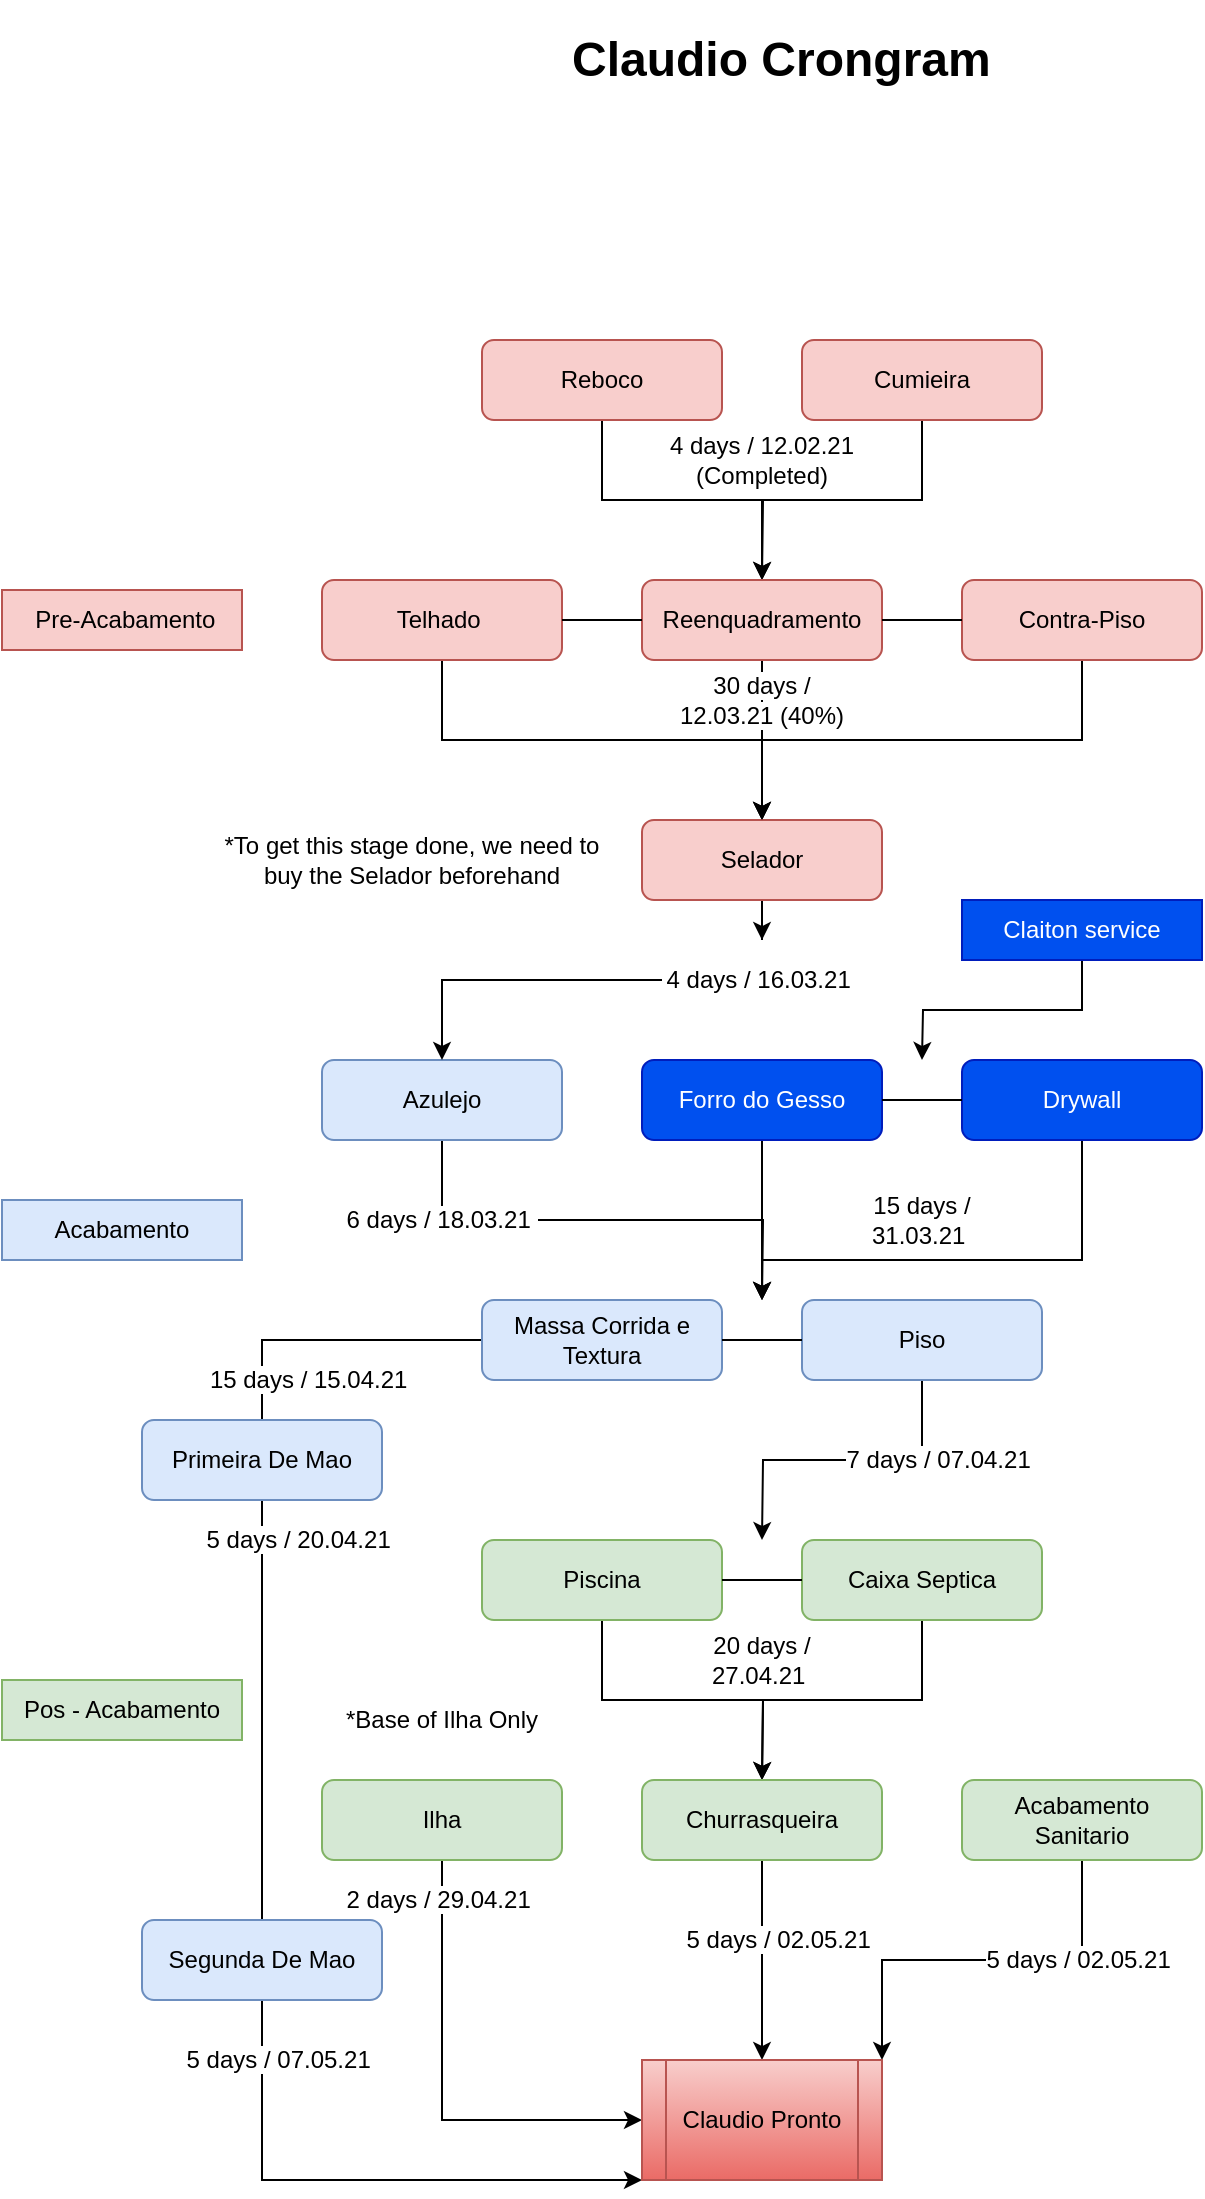 <mxfile version="14.4.2" type="github"><diagram id="C5RBs43oDa-KdzZeNtuy" name="Page-1"><mxGraphModel dx="868" dy="425" grid="1" gridSize="10" guides="1" tooltips="1" connect="1" arrows="1" fold="1" page="1" pageScale="1" pageWidth="827" pageHeight="1169" math="0" shadow="0"><root><mxCell id="WIyWlLk6GJQsqaUBKTNV-0"/><mxCell id="WIyWlLk6GJQsqaUBKTNV-1" parent="WIyWlLk6GJQsqaUBKTNV-0"/><mxCell id="syaUVqnRFvVhjAQLs_3b-37" style="edgeStyle=orthogonalEdgeStyle;rounded=0;orthogonalLoop=1;jettySize=auto;html=1;exitX=0.5;exitY=1;exitDx=0;exitDy=0;entryX=0.5;entryY=0;entryDx=0;entryDy=0;" parent="WIyWlLk6GJQsqaUBKTNV-1" source="WIyWlLk6GJQsqaUBKTNV-3" target="syaUVqnRFvVhjAQLs_3b-2" edge="1"><mxGeometry relative="1" as="geometry"/></mxCell><mxCell id="WIyWlLk6GJQsqaUBKTNV-3" value="Reboco" style="rounded=1;whiteSpace=wrap;html=1;fontSize=12;glass=0;strokeWidth=1;shadow=0;fillColor=#f8cecc;strokeColor=#b85450;" parent="WIyWlLk6GJQsqaUBKTNV-1" vertex="1"><mxGeometry x="280" y="200" width="120" height="40" as="geometry"/></mxCell><mxCell id="syaUVqnRFvVhjAQLs_3b-0" value="&amp;nbsp;Pre-Acabamento" style="text;html=1;strokeColor=#b85450;fillColor=#f8cecc;align=center;verticalAlign=middle;whiteSpace=wrap;rounded=0;" parent="WIyWlLk6GJQsqaUBKTNV-1" vertex="1"><mxGeometry x="40" y="325" width="120" height="30" as="geometry"/></mxCell><mxCell id="syaUVqnRFvVhjAQLs_3b-38" style="edgeStyle=orthogonalEdgeStyle;rounded=0;orthogonalLoop=1;jettySize=auto;html=1;exitX=0.5;exitY=1;exitDx=0;exitDy=0;" parent="WIyWlLk6GJQsqaUBKTNV-1" source="syaUVqnRFvVhjAQLs_3b-1" edge="1"><mxGeometry relative="1" as="geometry"><mxPoint x="420" y="320" as="targetPoint"/></mxGeometry></mxCell><mxCell id="syaUVqnRFvVhjAQLs_3b-1" value="Cumieira" style="rounded=1;whiteSpace=wrap;html=1;fontSize=12;glass=0;strokeWidth=1;shadow=0;fillColor=#f8cecc;strokeColor=#b85450;" parent="WIyWlLk6GJQsqaUBKTNV-1" vertex="1"><mxGeometry x="440" y="200" width="120" height="40" as="geometry"/></mxCell><mxCell id="syaUVqnRFvVhjAQLs_3b-40" style="edgeStyle=orthogonalEdgeStyle;rounded=0;orthogonalLoop=1;jettySize=auto;html=1;exitX=0.5;exitY=1;exitDx=0;exitDy=0;entryX=0.5;entryY=0;entryDx=0;entryDy=0;" parent="WIyWlLk6GJQsqaUBKTNV-1" source="syaUVqnRFvVhjAQLs_3b-2" target="syaUVqnRFvVhjAQLs_3b-7" edge="1"><mxGeometry relative="1" as="geometry"/></mxCell><mxCell id="syaUVqnRFvVhjAQLs_3b-2" value="Reenquadramento" style="rounded=1;whiteSpace=wrap;html=1;fontSize=12;glass=0;strokeWidth=1;shadow=0;fillColor=#f8cecc;strokeColor=#b85450;" parent="WIyWlLk6GJQsqaUBKTNV-1" vertex="1"><mxGeometry x="360" y="320" width="120" height="40" as="geometry"/></mxCell><mxCell id="syaUVqnRFvVhjAQLs_3b-39" style="edgeStyle=orthogonalEdgeStyle;rounded=0;orthogonalLoop=1;jettySize=auto;html=1;entryX=0.5;entryY=0;entryDx=0;entryDy=0;" parent="WIyWlLk6GJQsqaUBKTNV-1" source="syaUVqnRFvVhjAQLs_3b-4" target="syaUVqnRFvVhjAQLs_3b-7" edge="1"><mxGeometry relative="1" as="geometry"><Array as="points"><mxPoint x="260" y="400"/><mxPoint x="420" y="400"/></Array></mxGeometry></mxCell><mxCell id="syaUVqnRFvVhjAQLs_3b-4" value="Telhado&amp;nbsp;" style="rounded=1;whiteSpace=wrap;html=1;fontSize=12;glass=0;strokeWidth=1;shadow=0;fillColor=#f8cecc;strokeColor=#b85450;" parent="WIyWlLk6GJQsqaUBKTNV-1" vertex="1"><mxGeometry x="200" y="320" width="120" height="40" as="geometry"/></mxCell><mxCell id="syaUVqnRFvVhjAQLs_3b-77" style="edgeStyle=orthogonalEdgeStyle;rounded=0;orthogonalLoop=1;jettySize=auto;html=1;exitX=0.5;exitY=1;exitDx=0;exitDy=0;" parent="WIyWlLk6GJQsqaUBKTNV-1" source="syaUVqnRFvVhjAQLs_3b-7" target="syaUVqnRFvVhjAQLs_3b-64" edge="1"><mxGeometry relative="1" as="geometry"/></mxCell><mxCell id="syaUVqnRFvVhjAQLs_3b-7" value="Selador" style="rounded=1;whiteSpace=wrap;html=1;fontSize=12;glass=0;strokeWidth=1;shadow=0;fillColor=#f8cecc;strokeColor=#b85450;" parent="WIyWlLk6GJQsqaUBKTNV-1" vertex="1"><mxGeometry x="360" y="440" width="120" height="40" as="geometry"/></mxCell><mxCell id="syaUVqnRFvVhjAQLs_3b-41" style="edgeStyle=orthogonalEdgeStyle;rounded=0;orthogonalLoop=1;jettySize=auto;html=1;exitX=0.5;exitY=1;exitDx=0;exitDy=0;entryX=0.5;entryY=0;entryDx=0;entryDy=0;" parent="WIyWlLk6GJQsqaUBKTNV-1" source="syaUVqnRFvVhjAQLs_3b-8" target="syaUVqnRFvVhjAQLs_3b-7" edge="1"><mxGeometry relative="1" as="geometry"/></mxCell><mxCell id="syaUVqnRFvVhjAQLs_3b-8" value="Contra-Piso" style="rounded=1;whiteSpace=wrap;html=1;fontSize=12;glass=0;strokeWidth=1;shadow=0;fillColor=#f8cecc;strokeColor=#b85450;" parent="WIyWlLk6GJQsqaUBKTNV-1" vertex="1"><mxGeometry x="520" y="320" width="120" height="40" as="geometry"/></mxCell><mxCell id="syaUVqnRFvVhjAQLs_3b-12" value="Acabamento" style="text;html=1;strokeColor=#6c8ebf;fillColor=#dae8fc;align=center;verticalAlign=middle;whiteSpace=wrap;rounded=0;" parent="WIyWlLk6GJQsqaUBKTNV-1" vertex="1"><mxGeometry x="40" y="630" width="120" height="30" as="geometry"/></mxCell><mxCell id="syaUVqnRFvVhjAQLs_3b-83" style="edgeStyle=orthogonalEdgeStyle;rounded=0;orthogonalLoop=1;jettySize=auto;html=1;exitX=0.5;exitY=1;exitDx=0;exitDy=0;" parent="WIyWlLk6GJQsqaUBKTNV-1" source="syaUVqnRFvVhjAQLs_3b-14" edge="1"><mxGeometry relative="1" as="geometry"><mxPoint x="420" y="680" as="targetPoint"/></mxGeometry></mxCell><mxCell id="syaUVqnRFvVhjAQLs_3b-14" value="Azulejo" style="rounded=1;whiteSpace=wrap;html=1;fontSize=12;glass=0;strokeWidth=1;shadow=0;fillColor=#dae8fc;strokeColor=#6c8ebf;" parent="WIyWlLk6GJQsqaUBKTNV-1" vertex="1"><mxGeometry x="200" y="560" width="120" height="40" as="geometry"/></mxCell><mxCell id="syaUVqnRFvVhjAQLs_3b-44" style="edgeStyle=orthogonalEdgeStyle;rounded=0;orthogonalLoop=1;jettySize=auto;html=1;exitX=0.5;exitY=1;exitDx=0;exitDy=0;" parent="WIyWlLk6GJQsqaUBKTNV-1" source="syaUVqnRFvVhjAQLs_3b-15" edge="1"><mxGeometry relative="1" as="geometry"><mxPoint x="420" y="680" as="targetPoint"/></mxGeometry></mxCell><mxCell id="syaUVqnRFvVhjAQLs_3b-15" value="Forro do Gesso" style="rounded=1;whiteSpace=wrap;html=1;fontSize=12;glass=0;strokeWidth=1;shadow=0;fillColor=#0050ef;strokeColor=#001DBC;fontColor=#ffffff;" parent="WIyWlLk6GJQsqaUBKTNV-1" vertex="1"><mxGeometry x="360" y="560" width="120" height="40" as="geometry"/></mxCell><mxCell id="syaUVqnRFvVhjAQLs_3b-48" style="edgeStyle=orthogonalEdgeStyle;rounded=0;orthogonalLoop=1;jettySize=auto;html=1;exitX=0.5;exitY=1;exitDx=0;exitDy=0;" parent="WIyWlLk6GJQsqaUBKTNV-1" source="syaUVqnRFvVhjAQLs_3b-19" edge="1"><mxGeometry relative="1" as="geometry"><mxPoint x="420" y="800" as="targetPoint"/></mxGeometry></mxCell><mxCell id="syaUVqnRFvVhjAQLs_3b-19" value="Piso" style="rounded=1;whiteSpace=wrap;html=1;fontSize=12;glass=0;strokeWidth=1;shadow=0;fillColor=#dae8fc;strokeColor=#6c8ebf;" parent="WIyWlLk6GJQsqaUBKTNV-1" vertex="1"><mxGeometry x="440" y="680" width="120" height="40" as="geometry"/></mxCell><mxCell id="syaUVqnRFvVhjAQLs_3b-47" style="edgeStyle=orthogonalEdgeStyle;rounded=0;orthogonalLoop=1;jettySize=auto;html=1;exitX=0.5;exitY=1;exitDx=0;exitDy=0;" parent="WIyWlLk6GJQsqaUBKTNV-1" source="syaUVqnRFvVhjAQLs_3b-20" edge="1"><mxGeometry relative="1" as="geometry"><mxPoint x="420" y="680" as="targetPoint"/><Array as="points"><mxPoint x="580" y="660"/><mxPoint x="420" y="660"/></Array></mxGeometry></mxCell><mxCell id="syaUVqnRFvVhjAQLs_3b-20" value="Drywall" style="rounded=1;whiteSpace=wrap;html=1;fontSize=12;glass=0;strokeWidth=1;shadow=0;fillColor=#0050ef;strokeColor=#001DBC;fontColor=#ffffff;" parent="WIyWlLk6GJQsqaUBKTNV-1" vertex="1"><mxGeometry x="520" y="560" width="120" height="40" as="geometry"/></mxCell><mxCell id="syaUVqnRFvVhjAQLs_3b-88" style="edgeStyle=orthogonalEdgeStyle;rounded=0;orthogonalLoop=1;jettySize=auto;html=1;exitX=0;exitY=0.5;exitDx=0;exitDy=0;entryX=0;entryY=1;entryDx=0;entryDy=0;" parent="WIyWlLk6GJQsqaUBKTNV-1" source="syaUVqnRFvVhjAQLs_3b-22" target="syaUVqnRFvVhjAQLs_3b-101" edge="1"><mxGeometry relative="1" as="geometry"><mxPoint x="240" y="1064" as="targetPoint"/><Array as="points"><mxPoint x="170" y="700"/><mxPoint x="170" y="1120"/></Array></mxGeometry></mxCell><mxCell id="syaUVqnRFvVhjAQLs_3b-22" value="Massa Corrida e Textura" style="rounded=1;whiteSpace=wrap;html=1;fontSize=12;glass=0;strokeWidth=1;shadow=0;fillColor=#dae8fc;strokeColor=#6c8ebf;" parent="WIyWlLk6GJQsqaUBKTNV-1" vertex="1"><mxGeometry x="280" y="680" width="120" height="40" as="geometry"/></mxCell><mxCell id="syaUVqnRFvVhjAQLs_3b-27" value="Pos - Acabamento" style="text;html=1;strokeColor=#82b366;fillColor=#d5e8d4;align=center;verticalAlign=middle;whiteSpace=wrap;rounded=0;" parent="WIyWlLk6GJQsqaUBKTNV-1" vertex="1"><mxGeometry x="40" y="870" width="120" height="30" as="geometry"/></mxCell><mxCell id="syaUVqnRFvVhjAQLs_3b-90" style="edgeStyle=orthogonalEdgeStyle;rounded=0;orthogonalLoop=1;jettySize=auto;html=1;exitX=0.5;exitY=1;exitDx=0;exitDy=0;" parent="WIyWlLk6GJQsqaUBKTNV-1" source="syaUVqnRFvVhjAQLs_3b-28" edge="1"><mxGeometry relative="1" as="geometry"><mxPoint x="420" y="920" as="targetPoint"/></mxGeometry></mxCell><mxCell id="syaUVqnRFvVhjAQLs_3b-28" value="Piscina" style="rounded=1;whiteSpace=wrap;html=1;fontSize=12;glass=0;strokeWidth=1;shadow=0;fillColor=#d5e8d4;strokeColor=#82b366;" parent="WIyWlLk6GJQsqaUBKTNV-1" vertex="1"><mxGeometry x="280" y="800" width="120" height="40" as="geometry"/></mxCell><mxCell id="syaUVqnRFvVhjAQLs_3b-92" style="edgeStyle=orthogonalEdgeStyle;rounded=0;orthogonalLoop=1;jettySize=auto;html=1;exitX=0.5;exitY=1;exitDx=0;exitDy=0;entryX=1;entryY=0;entryDx=0;entryDy=0;" parent="WIyWlLk6GJQsqaUBKTNV-1" source="syaUVqnRFvVhjAQLs_3b-29" target="syaUVqnRFvVhjAQLs_3b-101" edge="1"><mxGeometry relative="1" as="geometry"><mxPoint x="440" y="1060" as="targetPoint"/></mxGeometry></mxCell><mxCell id="syaUVqnRFvVhjAQLs_3b-29" value="Acabamento Sanitario" style="rounded=1;whiteSpace=wrap;html=1;fontSize=12;glass=0;strokeWidth=1;shadow=0;fillColor=#d5e8d4;strokeColor=#82b366;" parent="WIyWlLk6GJQsqaUBKTNV-1" vertex="1"><mxGeometry x="520" y="920" width="120" height="40" as="geometry"/></mxCell><mxCell id="syaUVqnRFvVhjAQLs_3b-55" style="edgeStyle=orthogonalEdgeStyle;rounded=0;orthogonalLoop=1;jettySize=auto;html=1;exitX=0.5;exitY=1;exitDx=0;exitDy=0;" parent="WIyWlLk6GJQsqaUBKTNV-1" source="syaUVqnRFvVhjAQLs_3b-30" edge="1"><mxGeometry relative="1" as="geometry"><mxPoint x="420" y="920" as="targetPoint"/></mxGeometry></mxCell><mxCell id="syaUVqnRFvVhjAQLs_3b-30" value="Caixa Septica" style="rounded=1;whiteSpace=wrap;html=1;fontSize=12;glass=0;strokeWidth=1;shadow=0;fillColor=#d5e8d4;strokeColor=#82b366;" parent="WIyWlLk6GJQsqaUBKTNV-1" vertex="1"><mxGeometry x="440" y="800" width="120" height="40" as="geometry"/></mxCell><mxCell id="syaUVqnRFvVhjAQLs_3b-104" style="edgeStyle=orthogonalEdgeStyle;rounded=0;orthogonalLoop=1;jettySize=auto;html=1;exitX=0.5;exitY=1;exitDx=0;exitDy=0;entryX=0;entryY=0.5;entryDx=0;entryDy=0;" parent="WIyWlLk6GJQsqaUBKTNV-1" source="syaUVqnRFvVhjAQLs_3b-31" target="syaUVqnRFvVhjAQLs_3b-101" edge="1"><mxGeometry relative="1" as="geometry"/></mxCell><mxCell id="syaUVqnRFvVhjAQLs_3b-31" value="Ilha" style="rounded=1;whiteSpace=wrap;html=1;fontSize=12;glass=0;strokeWidth=1;shadow=0;fillColor=#d5e8d4;strokeColor=#82b366;" parent="WIyWlLk6GJQsqaUBKTNV-1" vertex="1"><mxGeometry x="200" y="920" width="120" height="40" as="geometry"/></mxCell><mxCell id="syaUVqnRFvVhjAQLs_3b-103" style="edgeStyle=orthogonalEdgeStyle;rounded=0;orthogonalLoop=1;jettySize=auto;html=1;exitX=0.5;exitY=1;exitDx=0;exitDy=0;entryX=0.5;entryY=0;entryDx=0;entryDy=0;" parent="WIyWlLk6GJQsqaUBKTNV-1" source="syaUVqnRFvVhjAQLs_3b-33" target="syaUVqnRFvVhjAQLs_3b-101" edge="1"><mxGeometry relative="1" as="geometry"/></mxCell><mxCell id="syaUVqnRFvVhjAQLs_3b-33" value="Churrasqueira" style="rounded=1;whiteSpace=wrap;html=1;fontSize=12;glass=0;strokeWidth=1;shadow=0;fillColor=#d5e8d4;strokeColor=#82b366;" parent="WIyWlLk6GJQsqaUBKTNV-1" vertex="1"><mxGeometry x="360" y="920" width="120" height="40" as="geometry"/></mxCell><mxCell id="syaUVqnRFvVhjAQLs_3b-61" value="&lt;h1&gt;Claudio Crongram&lt;/h1&gt;&lt;p&gt;&lt;br&gt;&lt;/p&gt;" style="text;html=1;strokeColor=none;fillColor=none;spacing=5;spacingTop=-20;whiteSpace=wrap;overflow=hidden;rounded=0;" parent="WIyWlLk6GJQsqaUBKTNV-1" vertex="1"><mxGeometry x="320" y="40" width="280" height="120" as="geometry"/></mxCell><mxCell id="syaUVqnRFvVhjAQLs_3b-62" value="4 days / 12.02.21 (Completed)&lt;br&gt;" style="text;html=1;strokeColor=none;fillColor=none;align=center;verticalAlign=middle;whiteSpace=wrap;rounded=0;" parent="WIyWlLk6GJQsqaUBKTNV-1" vertex="1"><mxGeometry x="370" y="240" width="100" height="40" as="geometry"/></mxCell><mxCell id="syaUVqnRFvVhjAQLs_3b-74" style="edgeStyle=orthogonalEdgeStyle;rounded=0;orthogonalLoop=1;jettySize=auto;html=1;entryX=0.5;entryY=0;entryDx=0;entryDy=0;" parent="WIyWlLk6GJQsqaUBKTNV-1" source="syaUVqnRFvVhjAQLs_3b-64" target="syaUVqnRFvVhjAQLs_3b-14" edge="1"><mxGeometry relative="1" as="geometry"/></mxCell><mxCell id="syaUVqnRFvVhjAQLs_3b-64" value="&lt;span style=&quot;background-color: rgb(255 , 255 , 255)&quot;&gt;4 days / 16.03.21&amp;nbsp;&lt;/span&gt;" style="text;html=1;align=center;verticalAlign=middle;whiteSpace=wrap;rounded=0;" parent="WIyWlLk6GJQsqaUBKTNV-1" vertex="1"><mxGeometry x="370" y="500" width="100" height="40" as="geometry"/></mxCell><mxCell id="syaUVqnRFvVhjAQLs_3b-63" value="&lt;span style=&quot;background-color: rgb(255 , 255 , 255)&quot;&gt;30 days / 12.03.21 (40%)&lt;/span&gt;" style="text;html=1;align=center;verticalAlign=middle;whiteSpace=wrap;rounded=0;" parent="WIyWlLk6GJQsqaUBKTNV-1" vertex="1"><mxGeometry x="370" y="360" width="100" height="40" as="geometry"/></mxCell><mxCell id="syaUVqnRFvVhjAQLs_3b-67" value="*To get this stage done, we need to buy the Selador beforehand" style="text;html=1;strokeColor=none;fillColor=none;align=center;verticalAlign=middle;whiteSpace=wrap;rounded=0;" parent="WIyWlLk6GJQsqaUBKTNV-1" vertex="1"><mxGeometry x="150" y="445" width="190" height="30" as="geometry"/></mxCell><mxCell id="syaUVqnRFvVhjAQLs_3b-68" value="&lt;span style=&quot;background-color: rgb(255 , 255 , 255)&quot;&gt;20 days / 27.04.21&amp;nbsp;&lt;/span&gt;" style="text;html=1;align=center;verticalAlign=middle;whiteSpace=wrap;rounded=0;" parent="WIyWlLk6GJQsqaUBKTNV-1" vertex="1"><mxGeometry x="370" y="840" width="100" height="40" as="geometry"/></mxCell><mxCell id="syaUVqnRFvVhjAQLs_3b-69" value="&lt;span style=&quot;background-color: rgb(255 , 255 , 255)&quot;&gt;15 days / 31.03.21&amp;nbsp;&lt;/span&gt;" style="text;html=1;align=center;verticalAlign=middle;whiteSpace=wrap;rounded=0;" parent="WIyWlLk6GJQsqaUBKTNV-1" vertex="1"><mxGeometry x="450" y="620" width="100" height="40" as="geometry"/></mxCell><mxCell id="syaUVqnRFvVhjAQLs_3b-81" style="edgeStyle=orthogonalEdgeStyle;rounded=0;orthogonalLoop=1;jettySize=auto;html=1;exitX=0.5;exitY=1;exitDx=0;exitDy=0;" parent="WIyWlLk6GJQsqaUBKTNV-1" source="syaUVqnRFvVhjAQLs_3b-73" edge="1"><mxGeometry relative="1" as="geometry"><mxPoint x="500" y="560" as="targetPoint"/></mxGeometry></mxCell><mxCell id="syaUVqnRFvVhjAQLs_3b-73" value="Claiton service" style="text;html=1;strokeColor=#001DBC;fillColor=#0050ef;align=center;verticalAlign=middle;whiteSpace=wrap;rounded=0;fontColor=#ffffff;" parent="WIyWlLk6GJQsqaUBKTNV-1" vertex="1"><mxGeometry x="520" y="480" width="120" height="30" as="geometry"/></mxCell><mxCell id="syaUVqnRFvVhjAQLs_3b-70" value="&lt;span style=&quot;background-color: rgb(255 , 255 , 255)&quot;&gt;6 days / 18.03.21&amp;nbsp;&lt;/span&gt;" style="text;html=1;align=center;verticalAlign=middle;whiteSpace=wrap;rounded=0;" parent="WIyWlLk6GJQsqaUBKTNV-1" vertex="1"><mxGeometry x="210" y="620" width="100" height="40" as="geometry"/></mxCell><mxCell id="syaUVqnRFvVhjAQLs_3b-84" value="&lt;span style=&quot;background-color: rgb(255 , 255 , 255)&quot;&gt;2 days / 29.04.21&amp;nbsp;&lt;/span&gt;" style="text;html=1;align=center;verticalAlign=middle;whiteSpace=wrap;rounded=0;" parent="WIyWlLk6GJQsqaUBKTNV-1" vertex="1"><mxGeometry x="210" y="960" width="100" height="40" as="geometry"/></mxCell><mxCell id="syaUVqnRFvVhjAQLs_3b-85" value="&lt;span style=&quot;background-color: rgb(255 , 255 , 255)&quot;&gt;7 days / 07.04.21&amp;nbsp;&lt;/span&gt;" style="text;html=1;align=center;verticalAlign=middle;whiteSpace=wrap;rounded=0;" parent="WIyWlLk6GJQsqaUBKTNV-1" vertex="1"><mxGeometry x="460" y="730" width="100" height="60" as="geometry"/></mxCell><mxCell id="syaUVqnRFvVhjAQLs_3b-94" value="&lt;span style=&quot;background-color: rgb(255 , 255 , 255)&quot;&gt;15 days / 15.04.21&amp;nbsp;&lt;/span&gt;" style="text;html=1;align=center;verticalAlign=middle;whiteSpace=wrap;rounded=0;" parent="WIyWlLk6GJQsqaUBKTNV-1" vertex="1"><mxGeometry x="130" y="700" width="130" height="40" as="geometry"/></mxCell><mxCell id="syaUVqnRFvVhjAQLs_3b-95" value="&lt;span style=&quot;background-color: rgb(255 , 255 , 255)&quot;&gt;5 days / 02.05.21&amp;nbsp;&lt;/span&gt;" style="text;html=1;align=center;verticalAlign=middle;whiteSpace=wrap;rounded=0;" parent="WIyWlLk6GJQsqaUBKTNV-1" vertex="1"><mxGeometry x="530" y="990" width="100" height="40" as="geometry"/></mxCell><mxCell id="syaUVqnRFvVhjAQLs_3b-97" value="Primeira De Mao" style="rounded=1;whiteSpace=wrap;html=1;fontSize=12;glass=0;strokeWidth=1;shadow=0;fillColor=#dae8fc;strokeColor=#6c8ebf;" parent="WIyWlLk6GJQsqaUBKTNV-1" vertex="1"><mxGeometry x="110" y="740" width="120" height="40" as="geometry"/></mxCell><mxCell id="syaUVqnRFvVhjAQLs_3b-98" value="&lt;span style=&quot;background-color: rgb(255 , 255 , 255)&quot;&gt;5 days / 02.05.21&amp;nbsp;&lt;/span&gt;" style="text;html=1;align=center;verticalAlign=middle;whiteSpace=wrap;rounded=0;" parent="WIyWlLk6GJQsqaUBKTNV-1" vertex="1"><mxGeometry x="380" y="980" width="100" height="40" as="geometry"/></mxCell><mxCell id="syaUVqnRFvVhjAQLs_3b-99" value="&lt;span style=&quot;background-color: rgb(255 , 255 , 255)&quot;&gt;5 days / 20.04.21&amp;nbsp;&lt;/span&gt;" style="text;html=1;align=center;verticalAlign=middle;whiteSpace=wrap;rounded=0;" parent="WIyWlLk6GJQsqaUBKTNV-1" vertex="1"><mxGeometry x="140" y="780" width="100" height="40" as="geometry"/></mxCell><mxCell id="syaUVqnRFvVhjAQLs_3b-100" value="Segunda De Mao" style="rounded=1;whiteSpace=wrap;html=1;fontSize=12;glass=0;strokeWidth=1;shadow=0;fillColor=#dae8fc;strokeColor=#6c8ebf;" parent="WIyWlLk6GJQsqaUBKTNV-1" vertex="1"><mxGeometry x="110" y="990" width="120" height="40" as="geometry"/></mxCell><mxCell id="syaUVqnRFvVhjAQLs_3b-101" value="Claudio Pronto" style="shape=process;whiteSpace=wrap;html=1;backgroundOutline=1;fillColor=#f8cecc;gradientColor=#ea6b66;strokeColor=#b85450;" parent="WIyWlLk6GJQsqaUBKTNV-1" vertex="1"><mxGeometry x="360" y="1060" width="120" height="60" as="geometry"/></mxCell><mxCell id="syaUVqnRFvVhjAQLs_3b-109" value="" style="endArrow=none;html=1;entryX=0;entryY=0.5;entryDx=0;entryDy=0;exitX=1;exitY=0.5;exitDx=0;exitDy=0;" parent="WIyWlLk6GJQsqaUBKTNV-1" source="syaUVqnRFvVhjAQLs_3b-22" target="syaUVqnRFvVhjAQLs_3b-19" edge="1"><mxGeometry width="50" height="50" relative="1" as="geometry"><mxPoint x="430" y="780" as="sourcePoint"/><mxPoint x="480" y="730" as="targetPoint"/></mxGeometry></mxCell><mxCell id="syaUVqnRFvVhjAQLs_3b-110" value="" style="endArrow=none;html=1;entryX=0;entryY=0.5;entryDx=0;entryDy=0;exitX=1;exitY=0.5;exitDx=0;exitDy=0;" parent="WIyWlLk6GJQsqaUBKTNV-1" source="syaUVqnRFvVhjAQLs_3b-15" target="syaUVqnRFvVhjAQLs_3b-20" edge="1"><mxGeometry width="50" height="50" relative="1" as="geometry"><mxPoint x="490" y="580" as="sourcePoint"/><mxPoint x="510" y="580" as="targetPoint"/></mxGeometry></mxCell><mxCell id="syaUVqnRFvVhjAQLs_3b-111" value="" style="endArrow=none;html=1;exitX=1;exitY=0.5;exitDx=0;exitDy=0;" parent="WIyWlLk6GJQsqaUBKTNV-1" source="syaUVqnRFvVhjAQLs_3b-4" edge="1"><mxGeometry width="50" height="50" relative="1" as="geometry"><mxPoint x="430" y="380" as="sourcePoint"/><mxPoint x="360" y="340" as="targetPoint"/></mxGeometry></mxCell><mxCell id="syaUVqnRFvVhjAQLs_3b-112" value="" style="endArrow=none;html=1;entryX=1;entryY=0.5;entryDx=0;entryDy=0;exitX=0;exitY=0.5;exitDx=0;exitDy=0;" parent="WIyWlLk6GJQsqaUBKTNV-1" source="syaUVqnRFvVhjAQLs_3b-8" target="syaUVqnRFvVhjAQLs_3b-2" edge="1"><mxGeometry width="50" height="50" relative="1" as="geometry"><mxPoint x="430" y="380" as="sourcePoint"/><mxPoint x="480" y="330" as="targetPoint"/></mxGeometry></mxCell><mxCell id="syaUVqnRFvVhjAQLs_3b-114" value="&lt;span style=&quot;background-color: rgb(255 , 255 , 255)&quot;&gt;5 days / 07.05.21&amp;nbsp;&lt;/span&gt;" style="text;html=1;align=center;verticalAlign=middle;whiteSpace=wrap;rounded=0;" parent="WIyWlLk6GJQsqaUBKTNV-1" vertex="1"><mxGeometry x="130" y="1040" width="100" height="40" as="geometry"/></mxCell><mxCell id="syaUVqnRFvVhjAQLs_3b-115" value="*Base of Ilha Only" style="text;html=1;strokeColor=none;fillColor=none;align=center;verticalAlign=middle;whiteSpace=wrap;rounded=0;" parent="WIyWlLk6GJQsqaUBKTNV-1" vertex="1"><mxGeometry x="210" y="880" width="100" height="20" as="geometry"/></mxCell><mxCell id="syaUVqnRFvVhjAQLs_3b-116" value="" style="endArrow=none;html=1;exitX=1;exitY=0.5;exitDx=0;exitDy=0;" parent="WIyWlLk6GJQsqaUBKTNV-1" source="syaUVqnRFvVhjAQLs_3b-28" target="syaUVqnRFvVhjAQLs_3b-30" edge="1"><mxGeometry width="50" height="50" relative="1" as="geometry"><mxPoint x="360" y="850" as="sourcePoint"/><mxPoint x="410" y="800" as="targetPoint"/></mxGeometry></mxCell></root></mxGraphModel></diagram></mxfile>